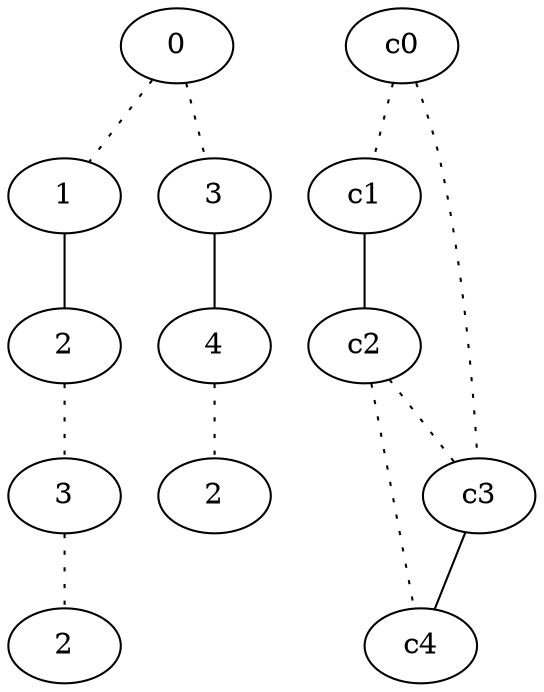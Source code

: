graph {
a0[label=0];
a1[label=1];
a2[label=2];
a3[label=3];
a4[label=2];
a5[label=3];
a6[label=4];
a7[label=2];
a0 -- a1 [style=dotted];
a0 -- a5 [style=dotted];
a1 -- a2;
a2 -- a3 [style=dotted];
a3 -- a4 [style=dotted];
a5 -- a6;
a6 -- a7 [style=dotted];
c0 -- c1 [style=dotted];
c0 -- c3 [style=dotted];
c1 -- c2;
c2 -- c3 [style=dotted];
c2 -- c4 [style=dotted];
c3 -- c4;
}
